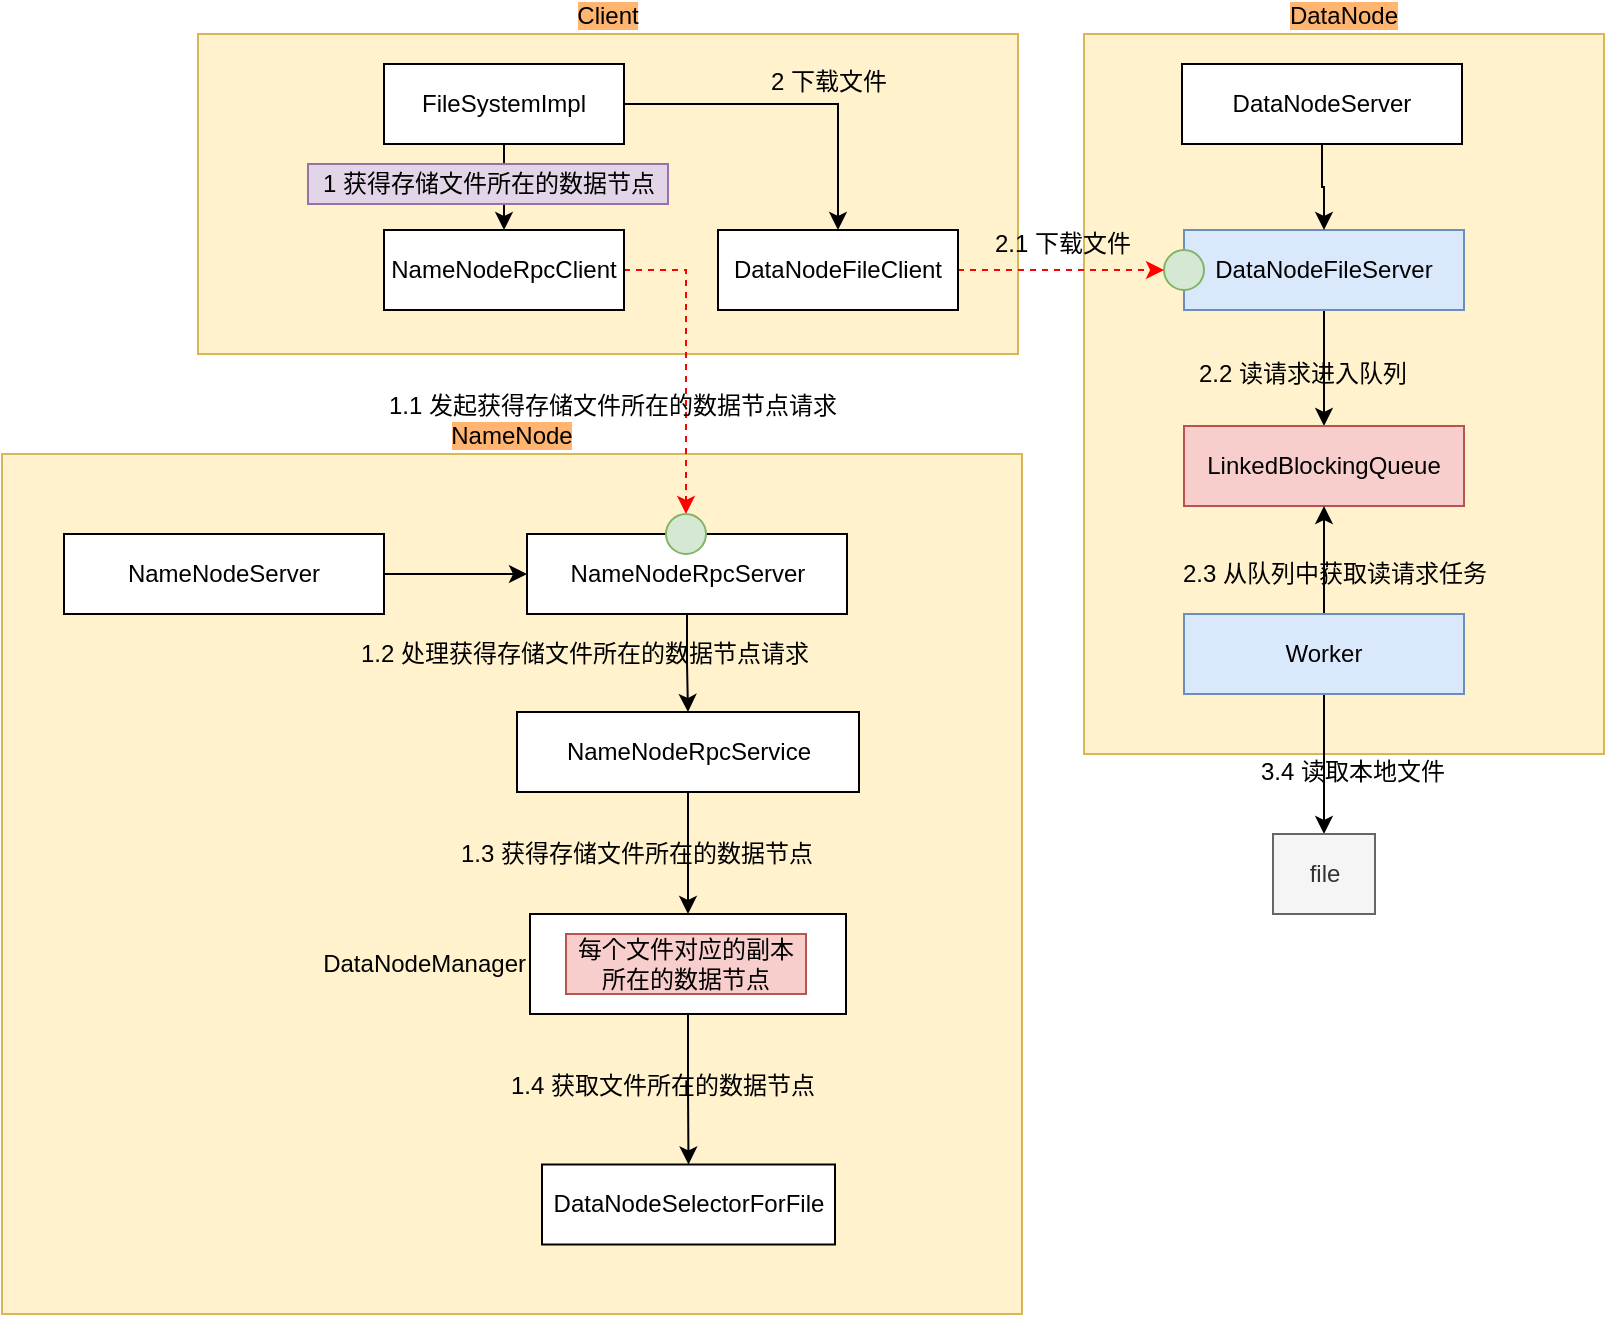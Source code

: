 <mxfile version="15.8.7" type="device"><diagram id="waiGSyyG22LT-aKKZDo8" name="第 1 页"><mxGraphModel dx="2174" dy="2225" grid="1" gridSize="10" guides="1" tooltips="1" connect="1" arrows="1" fold="1" page="1" pageScale="1" pageWidth="827" pageHeight="1169" math="0" shadow="0"><root><mxCell id="0"/><mxCell id="1" parent="0"/><mxCell id="rDz-PDgdTgbrE1-TCpwS-2" value="&lt;span style=&quot;&quot;&gt;NameNode&lt;/span&gt;" style="rounded=0;whiteSpace=wrap;html=1;fillColor=#fff2cc;strokeColor=#d6b656;labelPosition=center;verticalLabelPosition=top;align=center;verticalAlign=bottom;labelBorderColor=none;labelBackgroundColor=#FFB570;" parent="1" vertex="1"><mxGeometry x="-811" y="-890" width="510" height="430" as="geometry"/></mxCell><mxCell id="fOW2-L76YFYGgMRmenjl-4" style="edgeStyle=orthogonalEdgeStyle;rounded=0;orthogonalLoop=1;jettySize=auto;html=1;strokeColor=#000000;" parent="1" source="rDz-PDgdTgbrE1-TCpwS-6" target="rDz-PDgdTgbrE1-TCpwS-59" edge="1"><mxGeometry relative="1" as="geometry"/></mxCell><mxCell id="rDz-PDgdTgbrE1-TCpwS-6" value="&lt;span style=&quot;text-align: left&quot;&gt;NameNodeRpcServer&lt;br&gt;&lt;/span&gt;" style="rounded=0;whiteSpace=wrap;html=1;labelPosition=center;verticalLabelPosition=middle;align=center;verticalAlign=middle;" parent="1" vertex="1"><mxGeometry x="-548.5" y="-850" width="160" height="40" as="geometry"/></mxCell><mxCell id="q8jsv6gR5-0I--9iJVPi-4" style="edgeStyle=orthogonalEdgeStyle;rounded=0;orthogonalLoop=1;jettySize=auto;html=1;entryX=0.5;entryY=0;entryDx=0;entryDy=0;" edge="1" parent="1" source="rDz-PDgdTgbrE1-TCpwS-59" target="FjgOz3V2aOW7g4w8OvhG-5"><mxGeometry relative="1" as="geometry"/></mxCell><mxCell id="rDz-PDgdTgbrE1-TCpwS-59" value="&lt;span style=&quot;text-align: left&quot;&gt;NameNodeRpcService&lt;br&gt;&lt;/span&gt;" style="rounded=0;whiteSpace=wrap;html=1;labelPosition=center;verticalLabelPosition=middle;align=center;verticalAlign=middle;" parent="1" vertex="1"><mxGeometry x="-553.5" y="-761" width="171" height="40" as="geometry"/></mxCell><mxCell id="rDz-PDgdTgbrE1-TCpwS-65" value="Client" style="rounded=0;whiteSpace=wrap;html=1;fillColor=#fff2cc;strokeColor=#d6b656;labelPosition=center;verticalLabelPosition=top;align=center;verticalAlign=bottom;labelBorderColor=none;labelBackgroundColor=#FFB570;" parent="1" vertex="1"><mxGeometry x="-713" y="-1100" width="410" height="160" as="geometry"/></mxCell><mxCell id="-xkuN6hQDp7GZXVbP_bj-23" style="edgeStyle=orthogonalEdgeStyle;curved=1;rounded=0;orthogonalLoop=1;jettySize=auto;html=1;" parent="1" source="rDz-PDgdTgbrE1-TCpwS-66" target="-xkuN6hQDp7GZXVbP_bj-22" edge="1"><mxGeometry relative="1" as="geometry"/></mxCell><mxCell id="q8jsv6gR5-0I--9iJVPi-7" style="edgeStyle=orthogonalEdgeStyle;rounded=0;orthogonalLoop=1;jettySize=auto;html=1;" edge="1" parent="1" source="rDz-PDgdTgbrE1-TCpwS-66" target="q8jsv6gR5-0I--9iJVPi-6"><mxGeometry relative="1" as="geometry"/></mxCell><mxCell id="rDz-PDgdTgbrE1-TCpwS-66" value="&lt;span style=&quot;text-align: left&quot;&gt;FileSystemImpl&lt;br&gt;&lt;/span&gt;" style="rounded=0;whiteSpace=wrap;html=1;labelPosition=center;verticalLabelPosition=middle;align=center;verticalAlign=middle;" parent="1" vertex="1"><mxGeometry x="-620" y="-1085" width="120" height="40" as="geometry"/></mxCell><mxCell id="-xkuN6hQDp7GZXVbP_bj-9" style="edgeStyle=orthogonalEdgeStyle;rounded=0;orthogonalLoop=1;jettySize=auto;html=1;entryX=0;entryY=0.5;entryDx=0;entryDy=0;" parent="1" source="-xkuN6hQDp7GZXVbP_bj-8" target="rDz-PDgdTgbrE1-TCpwS-6" edge="1"><mxGeometry relative="1" as="geometry"/></mxCell><mxCell id="-xkuN6hQDp7GZXVbP_bj-8" value="&lt;span style=&quot;text-align: left&quot;&gt;NameNodeServer&lt;br&gt;&lt;/span&gt;" style="rounded=0;whiteSpace=wrap;html=1;labelPosition=center;verticalLabelPosition=middle;align=center;verticalAlign=middle;" parent="1" vertex="1"><mxGeometry x="-780" y="-850" width="160" height="40" as="geometry"/></mxCell><mxCell id="fOW2-L76YFYGgMRmenjl-3" style="edgeStyle=orthogonalEdgeStyle;rounded=0;orthogonalLoop=1;jettySize=auto;html=1;entryX=0.5;entryY=0;entryDx=0;entryDy=0;dashed=1;strokeColor=#FF0000;" parent="1" source="-xkuN6hQDp7GZXVbP_bj-22" target="fOW2-L76YFYGgMRmenjl-1" edge="1"><mxGeometry relative="1" as="geometry"/></mxCell><mxCell id="-xkuN6hQDp7GZXVbP_bj-22" value="&lt;span style=&quot;text-align: left&quot;&gt;NameNodeRpcClient&lt;br&gt;&lt;/span&gt;" style="rounded=0;whiteSpace=wrap;html=1;labelPosition=center;verticalLabelPosition=middle;align=center;verticalAlign=middle;" parent="1" vertex="1"><mxGeometry x="-620" y="-1002" width="120" height="40" as="geometry"/></mxCell><mxCell id="-xkuN6hQDp7GZXVbP_bj-26" value="1.1 发起获得存储文件所在的数据节点请求" style="text;html=1;align=center;verticalAlign=middle;resizable=0;points=[];autosize=1;strokeColor=none;fillColor=none;" parent="1" vertex="1"><mxGeometry x="-626" y="-924" width="240" height="20" as="geometry"/></mxCell><mxCell id="fOW2-L76YFYGgMRmenjl-1" value="" style="ellipse;whiteSpace=wrap;html=1;aspect=fixed;fillColor=#d5e8d4;strokeColor=#82b366;" parent="1" vertex="1"><mxGeometry x="-479" y="-860" width="20" height="20" as="geometry"/></mxCell><mxCell id="UwO_T6stcgiGhcKBggMB-1" value="1 获得存储文件所在的数据节点" style="text;html=1;align=center;verticalAlign=middle;resizable=0;points=[];autosize=1;strokeColor=#9673a6;fillColor=#e1d5e7;" parent="1" vertex="1"><mxGeometry x="-658" y="-1035" width="180" height="20" as="geometry"/></mxCell><mxCell id="UwO_T6stcgiGhcKBggMB-2" value="1.2 处理获得存储文件所在的数据节点请求" style="text;html=1;align=center;verticalAlign=middle;resizable=0;points=[];autosize=1;strokeColor=none;fillColor=none;" parent="1" vertex="1"><mxGeometry x="-640" y="-800" width="240" height="20" as="geometry"/></mxCell><mxCell id="q8jsv6gR5-0I--9iJVPi-5" style="edgeStyle=orthogonalEdgeStyle;rounded=0;orthogonalLoop=1;jettySize=auto;html=1;" edge="1" parent="1" source="FjgOz3V2aOW7g4w8OvhG-5" target="FjgOz3V2aOW7g4w8OvhG-9"><mxGeometry relative="1" as="geometry"/></mxCell><mxCell id="FjgOz3V2aOW7g4w8OvhG-5" value="&lt;div style=&quot;text-align: left&quot;&gt;&lt;span&gt;DataNodeManager&lt;/span&gt;&lt;/div&gt;" style="rounded=0;whiteSpace=wrap;html=1;labelPosition=left;verticalLabelPosition=middle;align=right;verticalAlign=middle;" parent="1" vertex="1"><mxGeometry x="-547" y="-660" width="158" height="50" as="geometry"/></mxCell><mxCell id="FjgOz3V2aOW7g4w8OvhG-8" value="1.3 获得存储文件所在的数据节点" style="text;html=1;align=center;verticalAlign=middle;resizable=0;points=[];autosize=1;strokeColor=none;fillColor=none;" parent="1" vertex="1"><mxGeometry x="-589" y="-700" width="190" height="20" as="geometry"/></mxCell><mxCell id="FjgOz3V2aOW7g4w8OvhG-9" value="&lt;div style=&quot;text-align: left&quot;&gt;DataNodeSelectorForFile&lt;br&gt;&lt;/div&gt;" style="rounded=0;whiteSpace=wrap;html=1;labelPosition=center;verticalLabelPosition=middle;align=center;verticalAlign=middle;" parent="1" vertex="1"><mxGeometry x="-541" y="-534.75" width="146.5" height="40" as="geometry"/></mxCell><mxCell id="FjgOz3V2aOW7g4w8OvhG-12" value="1.4 获取文件所在的数据节点" style="text;html=1;align=center;verticalAlign=middle;resizable=0;points=[];autosize=1;strokeColor=none;fillColor=none;" parent="1" vertex="1"><mxGeometry x="-566" y="-584.5" width="170" height="20" as="geometry"/></mxCell><mxCell id="FjgOz3V2aOW7g4w8OvhG-16" value="&lt;span&gt;DataNode&lt;/span&gt;" style="rounded=0;whiteSpace=wrap;html=1;fillColor=#fff2cc;strokeColor=#d6b656;labelPosition=center;verticalLabelPosition=top;align=center;verticalAlign=bottom;labelBorderColor=none;labelBackgroundColor=#FFB570;" parent="1" vertex="1"><mxGeometry x="-270" y="-1100" width="260" height="360" as="geometry"/></mxCell><mxCell id="FjgOz3V2aOW7g4w8OvhG-25" style="edgeStyle=orthogonalEdgeStyle;rounded=0;orthogonalLoop=1;jettySize=auto;html=1;strokeColor=#000000;" parent="1" source="FjgOz3V2aOW7g4w8OvhG-17" target="FjgOz3V2aOW7g4w8OvhG-24" edge="1"><mxGeometry relative="1" as="geometry"/></mxCell><mxCell id="FjgOz3V2aOW7g4w8OvhG-17" value="&lt;span style=&quot;text-align: left&quot;&gt;DataNodeFileServer&lt;br&gt;&lt;/span&gt;" style="rounded=0;whiteSpace=wrap;html=1;labelPosition=center;verticalLabelPosition=middle;align=center;verticalAlign=middle;fillColor=#dae8fc;strokeColor=#6c8ebf;" parent="1" vertex="1"><mxGeometry x="-220" y="-1002" width="140" height="40" as="geometry"/></mxCell><mxCell id="FjgOz3V2aOW7g4w8OvhG-18" value="" style="ellipse;whiteSpace=wrap;html=1;aspect=fixed;fillColor=#d5e8d4;strokeColor=#82b366;" parent="1" vertex="1"><mxGeometry x="-230" y="-992" width="20" height="20" as="geometry"/></mxCell><mxCell id="FjgOz3V2aOW7g4w8OvhG-23" style="edgeStyle=orthogonalEdgeStyle;rounded=0;orthogonalLoop=1;jettySize=auto;html=1;strokeColor=#000000;" parent="1" source="FjgOz3V2aOW7g4w8OvhG-21" target="FjgOz3V2aOW7g4w8OvhG-17" edge="1"><mxGeometry relative="1" as="geometry"/></mxCell><mxCell id="FjgOz3V2aOW7g4w8OvhG-21" value="&lt;span style=&quot;text-align: left&quot;&gt;DataNodeServer&lt;br&gt;&lt;/span&gt;" style="rounded=0;whiteSpace=wrap;html=1;labelPosition=center;verticalLabelPosition=middle;align=center;verticalAlign=middle;" parent="1" vertex="1"><mxGeometry x="-221" y="-1085" width="140" height="40" as="geometry"/></mxCell><mxCell id="FjgOz3V2aOW7g4w8OvhG-24" value="&lt;span style=&quot;text-align: left&quot;&gt;LinkedBlockingQueue&lt;br&gt;&lt;/span&gt;" style="rounded=0;whiteSpace=wrap;html=1;labelPosition=center;verticalLabelPosition=middle;align=center;verticalAlign=middle;fillColor=#f8cecc;strokeColor=#b85450;" parent="1" vertex="1"><mxGeometry x="-220" y="-904" width="140" height="40" as="geometry"/></mxCell><mxCell id="FjgOz3V2aOW7g4w8OvhG-26" value="2.2 读请求进入队列" style="text;html=1;align=center;verticalAlign=middle;resizable=0;points=[];autosize=1;strokeColor=none;fillColor=none;" parent="1" vertex="1"><mxGeometry x="-221" y="-940" width="120" height="20" as="geometry"/></mxCell><mxCell id="FjgOz3V2aOW7g4w8OvhG-28" style="edgeStyle=orthogonalEdgeStyle;rounded=0;orthogonalLoop=1;jettySize=auto;html=1;strokeColor=#000000;" parent="1" source="FjgOz3V2aOW7g4w8OvhG-27" target="FjgOz3V2aOW7g4w8OvhG-24" edge="1"><mxGeometry relative="1" as="geometry"/></mxCell><mxCell id="FjgOz3V2aOW7g4w8OvhG-31" style="edgeStyle=orthogonalEdgeStyle;rounded=0;orthogonalLoop=1;jettySize=auto;html=1;entryX=0.5;entryY=0;entryDx=0;entryDy=0;strokeColor=#000000;" parent="1" source="FjgOz3V2aOW7g4w8OvhG-27" target="FjgOz3V2aOW7g4w8OvhG-30" edge="1"><mxGeometry relative="1" as="geometry"/></mxCell><mxCell id="FjgOz3V2aOW7g4w8OvhG-27" value="&lt;span style=&quot;text-align: left&quot;&gt;Worker&lt;br&gt;&lt;/span&gt;" style="rounded=0;whiteSpace=wrap;html=1;labelPosition=center;verticalLabelPosition=middle;align=center;verticalAlign=middle;fillColor=#dae8fc;strokeColor=#6c8ebf;" parent="1" vertex="1"><mxGeometry x="-220" y="-810" width="140" height="40" as="geometry"/></mxCell><mxCell id="FjgOz3V2aOW7g4w8OvhG-29" value="2.3 从队列中获取读请求任务" style="text;html=1;align=center;verticalAlign=middle;resizable=0;points=[];autosize=1;strokeColor=none;fillColor=none;" parent="1" vertex="1"><mxGeometry x="-230" y="-840" width="170" height="20" as="geometry"/></mxCell><mxCell id="FjgOz3V2aOW7g4w8OvhG-30" value="&lt;div style=&quot;text-align: center&quot;&gt;file&lt;br&gt;&lt;/div&gt;" style="rounded=0;whiteSpace=wrap;html=1;labelPosition=center;verticalLabelPosition=middle;align=center;verticalAlign=middle;fillColor=#f5f5f5;fontColor=#333333;strokeColor=#666666;" parent="1" vertex="1"><mxGeometry x="-175.5" y="-700" width="51" height="40" as="geometry"/></mxCell><mxCell id="FjgOz3V2aOW7g4w8OvhG-32" value="3.4 读取本地文件" style="text;html=1;align=center;verticalAlign=middle;resizable=0;points=[];autosize=1;strokeColor=none;fillColor=none;" parent="1" vertex="1"><mxGeometry x="-191" y="-741" width="110" height="20" as="geometry"/></mxCell><mxCell id="q8jsv6gR5-0I--9iJVPi-2" value="每个文件对应的副本所在的数据节点" style="rounded=0;whiteSpace=wrap;html=1;fillColor=#f8cecc;strokeColor=#b85450;" vertex="1" parent="1"><mxGeometry x="-529" y="-650" width="120" height="30" as="geometry"/></mxCell><mxCell id="q8jsv6gR5-0I--9iJVPi-9" style="edgeStyle=orthogonalEdgeStyle;rounded=0;orthogonalLoop=1;jettySize=auto;html=1;entryX=0;entryY=0.5;entryDx=0;entryDy=0;strokeColor=#FF0000;dashed=1;" edge="1" parent="1" source="q8jsv6gR5-0I--9iJVPi-6" target="FjgOz3V2aOW7g4w8OvhG-18"><mxGeometry relative="1" as="geometry"/></mxCell><mxCell id="q8jsv6gR5-0I--9iJVPi-6" value="&lt;span style=&quot;text-align: left&quot;&gt;DataNodeFileClient&lt;br&gt;&lt;/span&gt;" style="rounded=0;whiteSpace=wrap;html=1;labelPosition=center;verticalLabelPosition=middle;align=center;verticalAlign=middle;" vertex="1" parent="1"><mxGeometry x="-453" y="-1002" width="120" height="40" as="geometry"/></mxCell><mxCell id="q8jsv6gR5-0I--9iJVPi-8" value="2 下载文件" style="text;html=1;align=center;verticalAlign=middle;resizable=0;points=[];autosize=1;strokeColor=none;fillColor=none;" vertex="1" parent="1"><mxGeometry x="-433" y="-1086" width="70" height="20" as="geometry"/></mxCell><mxCell id="q8jsv6gR5-0I--9iJVPi-10" value="2.1 下载文件" style="text;html=1;align=center;verticalAlign=middle;resizable=0;points=[];autosize=1;strokeColor=none;fillColor=none;" vertex="1" parent="1"><mxGeometry x="-321" y="-1005" width="80" height="20" as="geometry"/></mxCell></root></mxGraphModel></diagram></mxfile>